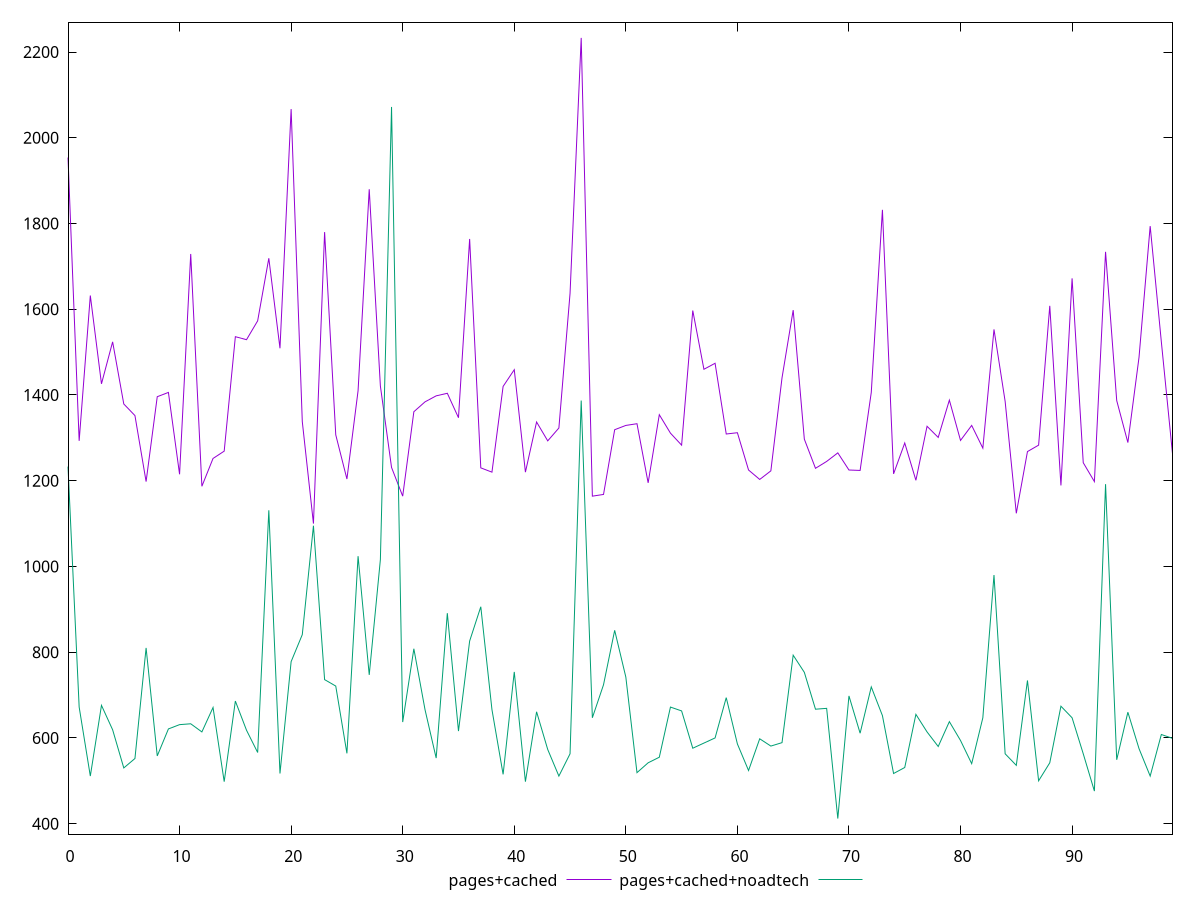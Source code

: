 reset

$pagesCached <<EOF
0 1954
1 1293
2 1632
3 1426
4 1524
5 1379
6 1352
7 1198
8 1396
9 1406
10 1215
11 1729
12 1187
13 1252
14 1269
15 1536
16 1529
17 1573
18 1719
19 1509
20 2067
21 1338
22 1100
23 1780
24 1307
25 1204
26 1410
27 1880
28 1421
29 1231
30 1164
31 1361
32 1384
33 1398
34 1404
35 1347
36 1764
37 1230
38 1220
39 1420
40 1459
41 1220
42 1337
43 1293
44 1323
45 1637
46 2233
47 1164
48 1168
49 1319
50 1329
51 1333
52 1195
53 1354
54 1311
55 1283
56 1597
57 1460
58 1474
59 1309
60 1312
61 1225
62 1203
63 1223
64 1440
65 1598
66 1297
67 1229
68 1245
69 1265
70 1225
71 1224
72 1406
73 1832
74 1216
75 1288
76 1201
77 1327
78 1301
79 1388
80 1294
81 1329
82 1276
83 1553
84 1385
85 1124
86 1268
87 1283
88 1608
89 1189
90 1672
91 1242
92 1198
93 1734
94 1387
95 1289
96 1488
97 1794
98 1524
99 1263
EOF

$pagesCachedNoadtech <<EOF
0 1233
1 672
2 511
3 676
4 619
5 530
6 552
7 810
8 558
9 621
10 631
11 633
12 614
13 671
14 498
15 686
16 618
17 566
18 1131
19 517
20 778
21 841
22 1095
23 736
24 721
25 564
26 1024
27 747
28 1016
29 2072
30 637
31 808
32 666
33 553
34 891
35 616
36 826
37 906
38 666
39 515
40 754
41 498
42 661
43 573
44 511
45 563
46 1387
47 647
48 724
49 851
50 742
51 519
52 542
53 555
54 672
55 663
56 576
57 588
58 600
59 694
60 586
61 524
62 598
63 581
64 589
65 793
66 753
67 667
68 669
69 412
70 698
71 611
72 719
73 652
74 517
75 531
76 655
77 614
78 580
79 638
80 594
81 540
82 647
83 980
84 563
85 536
86 734
87 500
88 542
89 674
90 647
91 563
92 476
93 1192
94 549
95 660
96 575
97 511
98 608
99 599
EOF

set key outside below
set xrange [0:99]
set yrange [375.58:2269.42]
set trange [375.58:2269.42]
set terminal svg size 640, 520 enhanced background rgb 'white'
set output "report_00015_2021-02-09T16-11-33.973Z/render-blocking-resources/comparison/line/1_vs_2.svg"

plot $pagesCached title "pages+cached" with line, \
     $pagesCachedNoadtech title "pages+cached+noadtech" with line

reset
